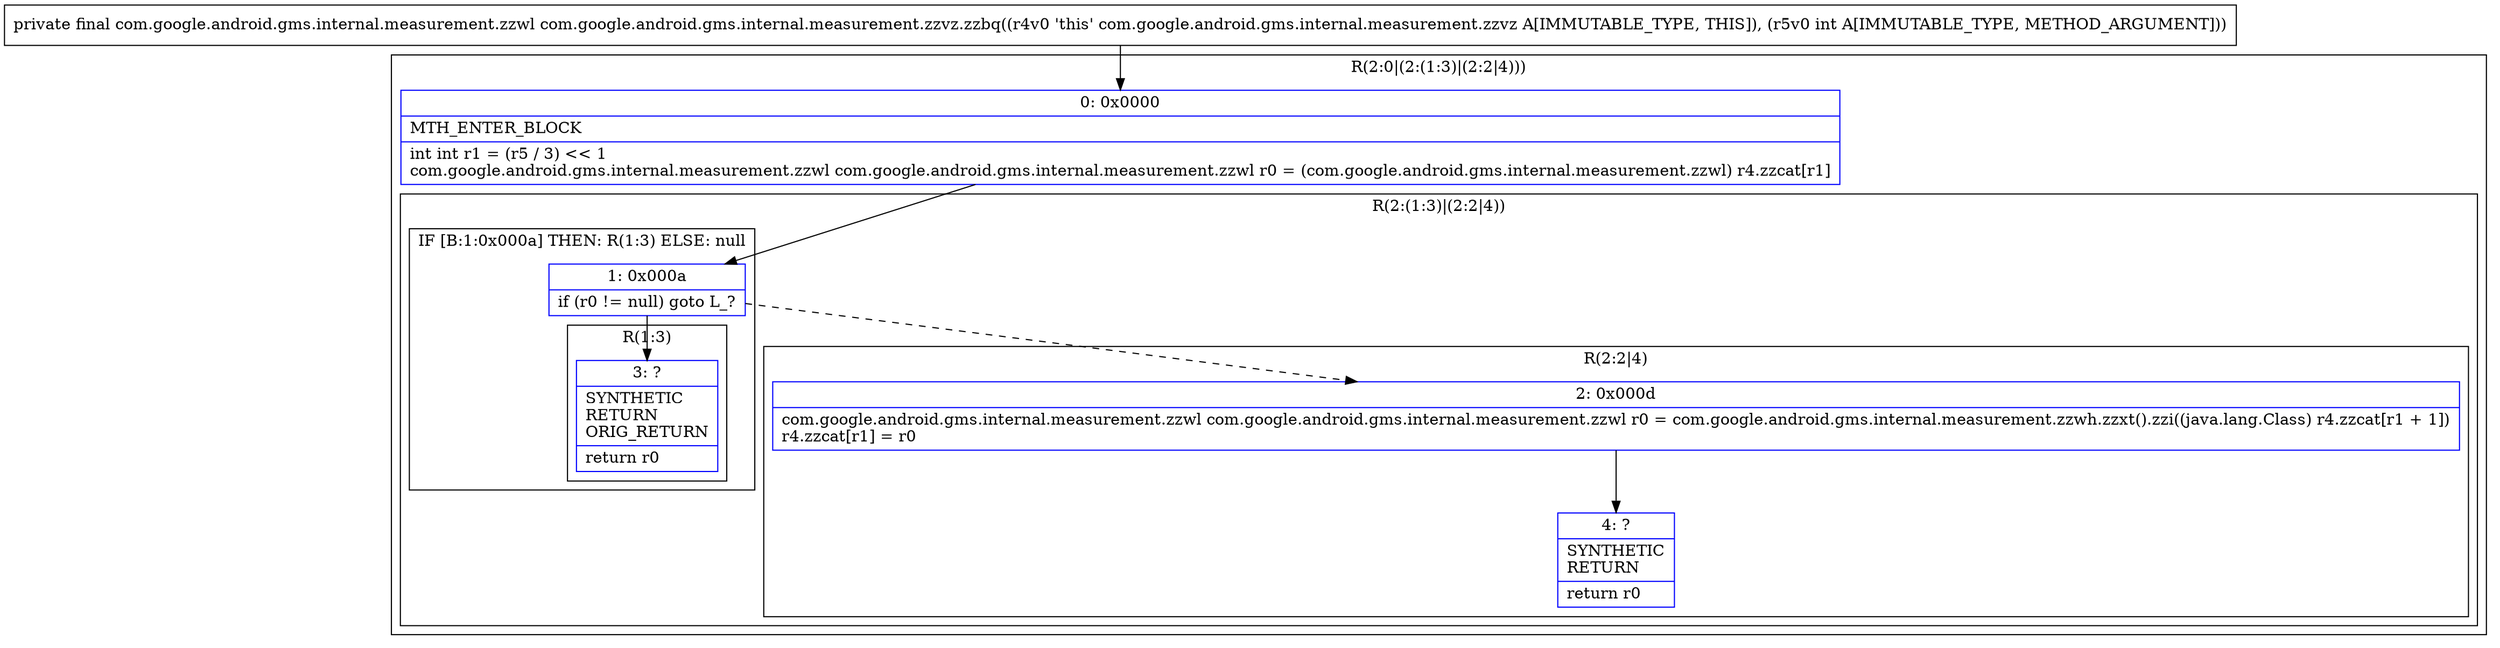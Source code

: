 digraph "CFG forcom.google.android.gms.internal.measurement.zzvz.zzbq(I)Lcom\/google\/android\/gms\/internal\/measurement\/zzwl;" {
subgraph cluster_Region_1577033154 {
label = "R(2:0|(2:(1:3)|(2:2|4)))";
node [shape=record,color=blue];
Node_0 [shape=record,label="{0\:\ 0x0000|MTH_ENTER_BLOCK\l|int int r1 = (r5 \/ 3) \<\< 1\lcom.google.android.gms.internal.measurement.zzwl com.google.android.gms.internal.measurement.zzwl r0 = (com.google.android.gms.internal.measurement.zzwl) r4.zzcat[r1]\l}"];
subgraph cluster_Region_867826149 {
label = "R(2:(1:3)|(2:2|4))";
node [shape=record,color=blue];
subgraph cluster_IfRegion_2099032045 {
label = "IF [B:1:0x000a] THEN: R(1:3) ELSE: null";
node [shape=record,color=blue];
Node_1 [shape=record,label="{1\:\ 0x000a|if (r0 != null) goto L_?\l}"];
subgraph cluster_Region_325562166 {
label = "R(1:3)";
node [shape=record,color=blue];
Node_3 [shape=record,label="{3\:\ ?|SYNTHETIC\lRETURN\lORIG_RETURN\l|return r0\l}"];
}
}
subgraph cluster_Region_1775173071 {
label = "R(2:2|4)";
node [shape=record,color=blue];
Node_2 [shape=record,label="{2\:\ 0x000d|com.google.android.gms.internal.measurement.zzwl com.google.android.gms.internal.measurement.zzwl r0 = com.google.android.gms.internal.measurement.zzwh.zzxt().zzi((java.lang.Class) r4.zzcat[r1 + 1])\lr4.zzcat[r1] = r0\l}"];
Node_4 [shape=record,label="{4\:\ ?|SYNTHETIC\lRETURN\l|return r0\l}"];
}
}
}
MethodNode[shape=record,label="{private final com.google.android.gms.internal.measurement.zzwl com.google.android.gms.internal.measurement.zzvz.zzbq((r4v0 'this' com.google.android.gms.internal.measurement.zzvz A[IMMUTABLE_TYPE, THIS]), (r5v0 int A[IMMUTABLE_TYPE, METHOD_ARGUMENT])) }"];
MethodNode -> Node_0;
Node_0 -> Node_1;
Node_1 -> Node_2[style=dashed];
Node_1 -> Node_3;
Node_2 -> Node_4;
}


